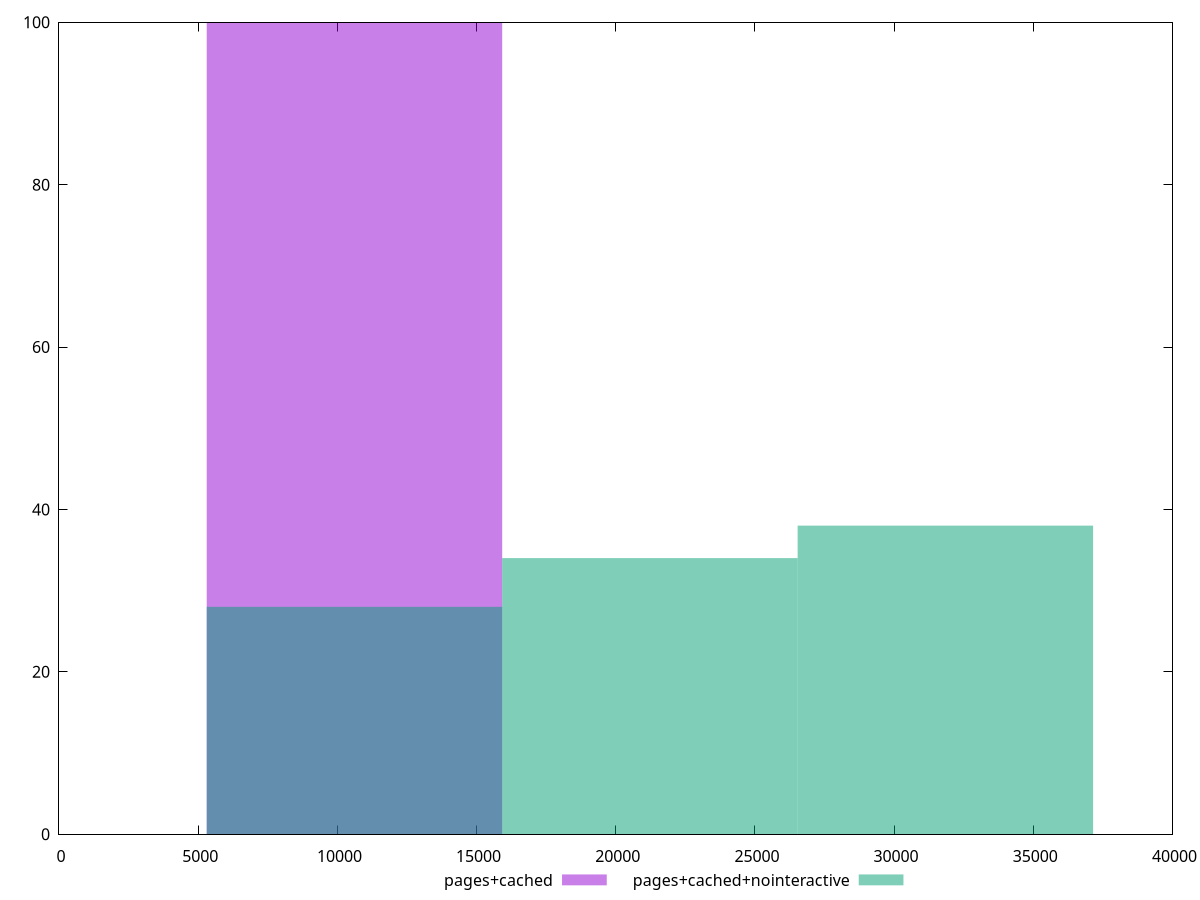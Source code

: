reset
set terminal svg size 640, 500 enhanced background rgb 'white'
set output "reprap/largest-contentful-paint/comparison/histogram/2_vs_3.svg"

$pagesCached <<EOF
10613.62504411341 100
EOF

$pagesCachedNointeractive <<EOF
10613.62504411341 28
31840.875132340232 38
21227.25008822682 34
EOF

set key outside below
set boxwidth 10613.62504411341
set yrange [0:100]
set style fill transparent solid 0.5 noborder

plot \
  $pagesCached title "pages+cached" with boxes, \
  $pagesCachedNointeractive title "pages+cached+nointeractive" with boxes, \


reset